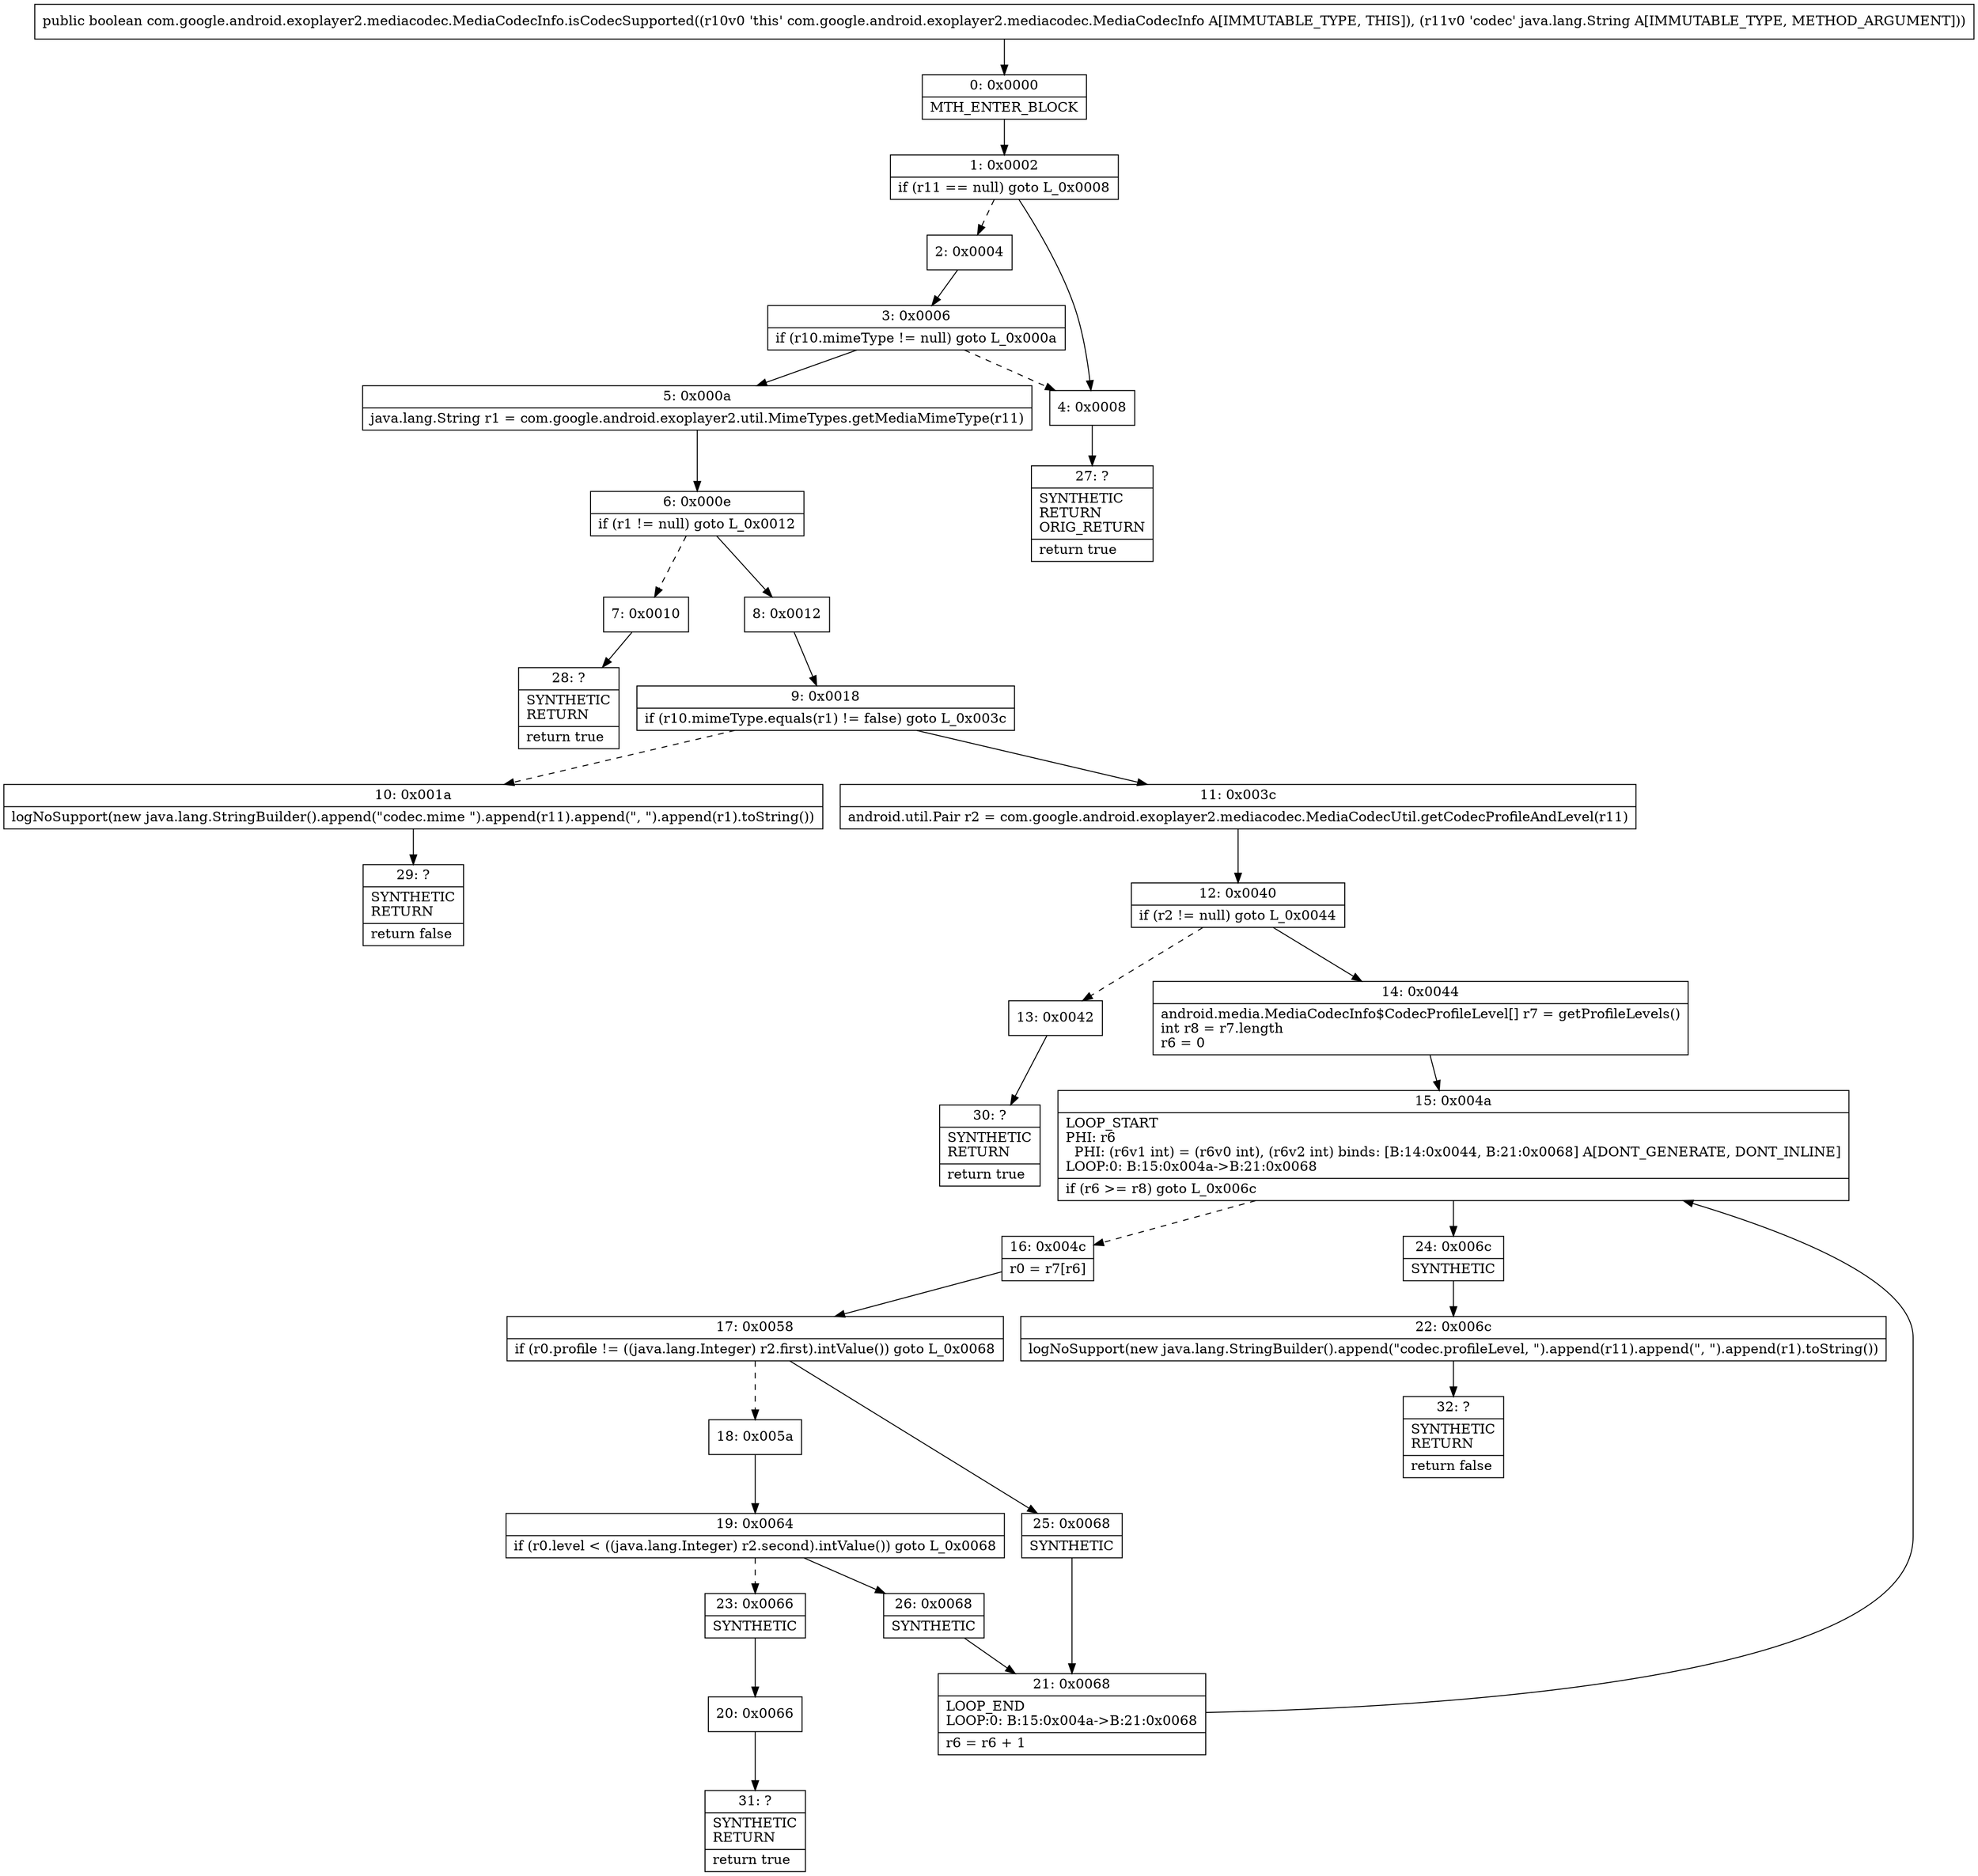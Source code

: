 digraph "CFG forcom.google.android.exoplayer2.mediacodec.MediaCodecInfo.isCodecSupported(Ljava\/lang\/String;)Z" {
Node_0 [shape=record,label="{0\:\ 0x0000|MTH_ENTER_BLOCK\l}"];
Node_1 [shape=record,label="{1\:\ 0x0002|if (r11 == null) goto L_0x0008\l}"];
Node_2 [shape=record,label="{2\:\ 0x0004}"];
Node_3 [shape=record,label="{3\:\ 0x0006|if (r10.mimeType != null) goto L_0x000a\l}"];
Node_4 [shape=record,label="{4\:\ 0x0008}"];
Node_5 [shape=record,label="{5\:\ 0x000a|java.lang.String r1 = com.google.android.exoplayer2.util.MimeTypes.getMediaMimeType(r11)\l}"];
Node_6 [shape=record,label="{6\:\ 0x000e|if (r1 != null) goto L_0x0012\l}"];
Node_7 [shape=record,label="{7\:\ 0x0010}"];
Node_8 [shape=record,label="{8\:\ 0x0012}"];
Node_9 [shape=record,label="{9\:\ 0x0018|if (r10.mimeType.equals(r1) != false) goto L_0x003c\l}"];
Node_10 [shape=record,label="{10\:\ 0x001a|logNoSupport(new java.lang.StringBuilder().append(\"codec.mime \").append(r11).append(\", \").append(r1).toString())\l}"];
Node_11 [shape=record,label="{11\:\ 0x003c|android.util.Pair r2 = com.google.android.exoplayer2.mediacodec.MediaCodecUtil.getCodecProfileAndLevel(r11)\l}"];
Node_12 [shape=record,label="{12\:\ 0x0040|if (r2 != null) goto L_0x0044\l}"];
Node_13 [shape=record,label="{13\:\ 0x0042}"];
Node_14 [shape=record,label="{14\:\ 0x0044|android.media.MediaCodecInfo$CodecProfileLevel[] r7 = getProfileLevels()\lint r8 = r7.length\lr6 = 0\l}"];
Node_15 [shape=record,label="{15\:\ 0x004a|LOOP_START\lPHI: r6 \l  PHI: (r6v1 int) = (r6v0 int), (r6v2 int) binds: [B:14:0x0044, B:21:0x0068] A[DONT_GENERATE, DONT_INLINE]\lLOOP:0: B:15:0x004a\-\>B:21:0x0068\l|if (r6 \>= r8) goto L_0x006c\l}"];
Node_16 [shape=record,label="{16\:\ 0x004c|r0 = r7[r6]\l}"];
Node_17 [shape=record,label="{17\:\ 0x0058|if (r0.profile != ((java.lang.Integer) r2.first).intValue()) goto L_0x0068\l}"];
Node_18 [shape=record,label="{18\:\ 0x005a}"];
Node_19 [shape=record,label="{19\:\ 0x0064|if (r0.level \< ((java.lang.Integer) r2.second).intValue()) goto L_0x0068\l}"];
Node_20 [shape=record,label="{20\:\ 0x0066}"];
Node_21 [shape=record,label="{21\:\ 0x0068|LOOP_END\lLOOP:0: B:15:0x004a\-\>B:21:0x0068\l|r6 = r6 + 1\l}"];
Node_22 [shape=record,label="{22\:\ 0x006c|logNoSupport(new java.lang.StringBuilder().append(\"codec.profileLevel, \").append(r11).append(\", \").append(r1).toString())\l}"];
Node_23 [shape=record,label="{23\:\ 0x0066|SYNTHETIC\l}"];
Node_24 [shape=record,label="{24\:\ 0x006c|SYNTHETIC\l}"];
Node_25 [shape=record,label="{25\:\ 0x0068|SYNTHETIC\l}"];
Node_26 [shape=record,label="{26\:\ 0x0068|SYNTHETIC\l}"];
Node_27 [shape=record,label="{27\:\ ?|SYNTHETIC\lRETURN\lORIG_RETURN\l|return true\l}"];
Node_28 [shape=record,label="{28\:\ ?|SYNTHETIC\lRETURN\l|return true\l}"];
Node_29 [shape=record,label="{29\:\ ?|SYNTHETIC\lRETURN\l|return false\l}"];
Node_30 [shape=record,label="{30\:\ ?|SYNTHETIC\lRETURN\l|return true\l}"];
Node_31 [shape=record,label="{31\:\ ?|SYNTHETIC\lRETURN\l|return true\l}"];
Node_32 [shape=record,label="{32\:\ ?|SYNTHETIC\lRETURN\l|return false\l}"];
MethodNode[shape=record,label="{public boolean com.google.android.exoplayer2.mediacodec.MediaCodecInfo.isCodecSupported((r10v0 'this' com.google.android.exoplayer2.mediacodec.MediaCodecInfo A[IMMUTABLE_TYPE, THIS]), (r11v0 'codec' java.lang.String A[IMMUTABLE_TYPE, METHOD_ARGUMENT])) }"];
MethodNode -> Node_0;
Node_0 -> Node_1;
Node_1 -> Node_2[style=dashed];
Node_1 -> Node_4;
Node_2 -> Node_3;
Node_3 -> Node_4[style=dashed];
Node_3 -> Node_5;
Node_4 -> Node_27;
Node_5 -> Node_6;
Node_6 -> Node_7[style=dashed];
Node_6 -> Node_8;
Node_7 -> Node_28;
Node_8 -> Node_9;
Node_9 -> Node_10[style=dashed];
Node_9 -> Node_11;
Node_10 -> Node_29;
Node_11 -> Node_12;
Node_12 -> Node_13[style=dashed];
Node_12 -> Node_14;
Node_13 -> Node_30;
Node_14 -> Node_15;
Node_15 -> Node_16[style=dashed];
Node_15 -> Node_24;
Node_16 -> Node_17;
Node_17 -> Node_18[style=dashed];
Node_17 -> Node_25;
Node_18 -> Node_19;
Node_19 -> Node_23[style=dashed];
Node_19 -> Node_26;
Node_20 -> Node_31;
Node_21 -> Node_15;
Node_22 -> Node_32;
Node_23 -> Node_20;
Node_24 -> Node_22;
Node_25 -> Node_21;
Node_26 -> Node_21;
}

